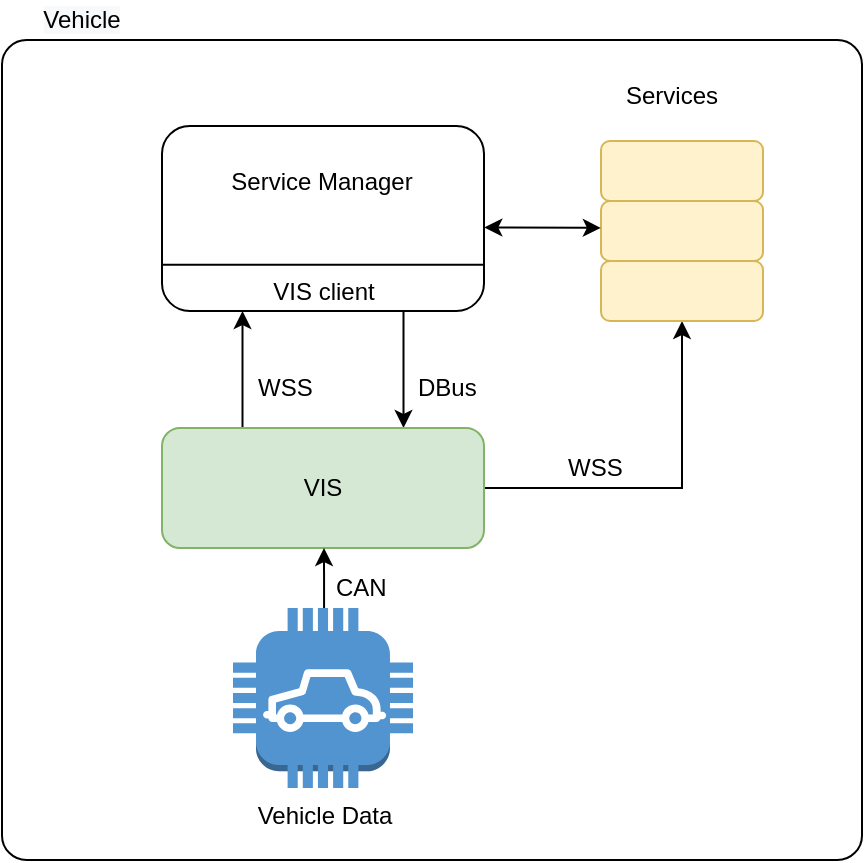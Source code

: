 <mxfile version="13.3.5" type="device"><diagram id="M9vXbk49UmKdV7gIQEl5" name="Page-1"><mxGraphModel dx="2250" dy="1395" grid="1" gridSize="10" guides="1" tooltips="1" connect="1" arrows="1" fold="1" page="1" pageScale="1" pageWidth="850" pageHeight="1100" math="0" shadow="0"><root><mxCell id="0"/><mxCell id="1" parent="0"/><mxCell id="pxMEpPoL4NTBAnXwh9qw-84" value="" style="rounded=1;whiteSpace=wrap;html=1;arcSize=3;fillColor=none;" vertex="1" parent="1"><mxGeometry x="240" y="380" width="430" height="410" as="geometry"/></mxCell><mxCell id="pxMEpPoL4NTBAnXwh9qw-85" style="edgeStyle=orthogonalEdgeStyle;rounded=0;orthogonalLoop=1;jettySize=auto;html=1;exitX=0.75;exitY=1;exitDx=0;exitDy=0;entryX=0.75;entryY=0;entryDx=0;entryDy=0;strokeWidth=1;" edge="1" parent="1" source="pxMEpPoL4NTBAnXwh9qw-86" target="pxMEpPoL4NTBAnXwh9qw-89"><mxGeometry relative="1" as="geometry"><mxPoint x="440.75" y="554" as="sourcePoint"/></mxGeometry></mxCell><mxCell id="pxMEpPoL4NTBAnXwh9qw-86" value="" style="rounded=1;whiteSpace=wrap;html=1;" vertex="1" parent="1"><mxGeometry x="320" y="423" width="161" height="92.5" as="geometry"/></mxCell><mxCell id="pxMEpPoL4NTBAnXwh9qw-87" style="edgeStyle=orthogonalEdgeStyle;rounded=0;orthogonalLoop=1;jettySize=auto;html=1;exitX=1;exitY=0.5;exitDx=0;exitDy=0;entryX=0.5;entryY=1;entryDx=0;entryDy=0;strokeWidth=1;" edge="1" parent="1" source="pxMEpPoL4NTBAnXwh9qw-89" target="pxMEpPoL4NTBAnXwh9qw-95"><mxGeometry relative="1" as="geometry"/></mxCell><mxCell id="pxMEpPoL4NTBAnXwh9qw-88" style="edgeStyle=orthogonalEdgeStyle;rounded=0;orthogonalLoop=1;jettySize=auto;html=1;exitX=0.25;exitY=0;exitDx=0;exitDy=0;entryX=0.25;entryY=1;entryDx=0;entryDy=0;strokeWidth=1;" edge="1" parent="1" source="pxMEpPoL4NTBAnXwh9qw-89" target="pxMEpPoL4NTBAnXwh9qw-86"><mxGeometry relative="1" as="geometry"><mxPoint x="360.25" y="554" as="targetPoint"/></mxGeometry></mxCell><mxCell id="pxMEpPoL4NTBAnXwh9qw-89" value="VIS" style="rounded=1;whiteSpace=wrap;html=1;fillColor=#d5e8d4;strokeColor=#82b366;" vertex="1" parent="1"><mxGeometry x="320" y="574" width="161" height="60" as="geometry"/></mxCell><mxCell id="pxMEpPoL4NTBAnXwh9qw-90" style="edgeStyle=orthogonalEdgeStyle;rounded=0;orthogonalLoop=1;jettySize=auto;html=1;exitX=0.506;exitY=0;exitDx=0;exitDy=0;exitPerimeter=0;strokeWidth=1;" edge="1" parent="1" source="pxMEpPoL4NTBAnXwh9qw-91"><mxGeometry relative="1" as="geometry"><mxPoint x="401" y="634" as="targetPoint"/><Array as="points"/></mxGeometry></mxCell><mxCell id="pxMEpPoL4NTBAnXwh9qw-91" value="Vehicle Data" style="outlineConnect=0;dashed=0;verticalLabelPosition=bottom;verticalAlign=top;align=center;html=1;shape=mxgraph.aws3.car;fillColor=#5294CF;gradientColor=none;" vertex="1" parent="1"><mxGeometry x="355.5" y="664" width="90" height="90" as="geometry"/></mxCell><mxCell id="pxMEpPoL4NTBAnXwh9qw-92" value="CAN" style="text;html=1;resizable=0;points=[];autosize=1;align=left;verticalAlign=top;spacingTop=-4;" vertex="1" parent="1"><mxGeometry x="405" y="644" width="40" height="20" as="geometry"/></mxCell><mxCell id="pxMEpPoL4NTBAnXwh9qw-93" value="" style="rounded=1;whiteSpace=wrap;html=1;fillColor=#fff2cc;strokeColor=#d6b656;" vertex="1" parent="1"><mxGeometry x="539.5" y="430.5" width="81" height="30" as="geometry"/></mxCell><mxCell id="pxMEpPoL4NTBAnXwh9qw-94" value="" style="rounded=1;whiteSpace=wrap;html=1;fillColor=#fff2cc;strokeColor=#d6b656;" vertex="1" parent="1"><mxGeometry x="539.5" y="460.5" width="81" height="30" as="geometry"/></mxCell><mxCell id="pxMEpPoL4NTBAnXwh9qw-95" value="" style="rounded=1;whiteSpace=wrap;html=1;fillColor=#fff2cc;strokeColor=#d6b656;" vertex="1" parent="1"><mxGeometry x="539.5" y="490.5" width="81" height="30" as="geometry"/></mxCell><mxCell id="pxMEpPoL4NTBAnXwh9qw-96" value="Services" style="text;html=1;resizable=0;points=[];autosize=1;align=left;verticalAlign=top;spacingTop=-4;" vertex="1" parent="1"><mxGeometry x="550" y="398" width="60" height="20" as="geometry"/></mxCell><mxCell id="pxMEpPoL4NTBAnXwh9qw-97" value="WSS" style="text;html=1;resizable=0;points=[];autosize=1;align=left;verticalAlign=top;spacingTop=-4;" vertex="1" parent="1"><mxGeometry x="365.5" y="544" width="40" height="20" as="geometry"/></mxCell><mxCell id="pxMEpPoL4NTBAnXwh9qw-98" value="DBus" style="text;html=1;resizable=0;points=[];autosize=1;align=left;verticalAlign=top;spacingTop=-4;" vertex="1" parent="1"><mxGeometry x="445.5" y="544" width="40" height="20" as="geometry"/></mxCell><mxCell id="pxMEpPoL4NTBAnXwh9qw-99" value="WSS" style="text;html=1;resizable=0;points=[];autosize=1;align=left;verticalAlign=top;spacingTop=-4;" vertex="1" parent="1"><mxGeometry x="520.5" y="584" width="40" height="20" as="geometry"/></mxCell><mxCell id="pxMEpPoL4NTBAnXwh9qw-100" value="" style="endArrow=none;html=1;exitX=0;exitY=0.75;exitDx=0;exitDy=0;entryX=1;entryY=0.75;entryDx=0;entryDy=0;" edge="1" parent="1" source="pxMEpPoL4NTBAnXwh9qw-86" target="pxMEpPoL4NTBAnXwh9qw-86"><mxGeometry width="50" height="50" relative="1" as="geometry"><mxPoint x="310" y="530" as="sourcePoint"/><mxPoint x="360" y="480" as="targetPoint"/></mxGeometry></mxCell><mxCell id="pxMEpPoL4NTBAnXwh9qw-101" value="VIS client" style="text;html=1;strokeColor=none;fillColor=none;align=center;verticalAlign=middle;whiteSpace=wrap;rounded=0;" vertex="1" parent="1"><mxGeometry x="357.75" y="495.5" width="85.5" height="20" as="geometry"/></mxCell><mxCell id="pxMEpPoL4NTBAnXwh9qw-102" value="Service Manager" style="text;html=1;strokeColor=none;fillColor=none;align=center;verticalAlign=middle;whiteSpace=wrap;rounded=0;" vertex="1" parent="1"><mxGeometry x="349.38" y="440.5" width="102.25" height="20" as="geometry"/></mxCell><mxCell id="pxMEpPoL4NTBAnXwh9qw-103" value="" style="endArrow=classic;startArrow=classic;html=1;exitX=1.001;exitY=0.548;exitDx=0;exitDy=0;exitPerimeter=0;entryX=-0.001;entryY=0.448;entryDx=0;entryDy=0;entryPerimeter=0;" edge="1" parent="1" source="pxMEpPoL4NTBAnXwh9qw-86" target="pxMEpPoL4NTBAnXwh9qw-94"><mxGeometry width="50" height="50" relative="1" as="geometry"><mxPoint x="480" y="500" as="sourcePoint"/><mxPoint x="530" y="450" as="targetPoint"/></mxGeometry></mxCell><mxCell id="pxMEpPoL4NTBAnXwh9qw-104" value="&lt;meta charset=&quot;utf-8&quot;&gt;&lt;span style=&quot;color: rgb(0, 0, 0); font-family: helvetica; font-size: 12px; font-style: normal; font-weight: 400; letter-spacing: normal; text-align: left; text-indent: 0px; text-transform: none; word-spacing: 0px; background-color: rgb(248, 249, 250); display: inline; float: none;&quot;&gt;Vehicle&lt;/span&gt;" style="text;html=1;strokeColor=none;fillColor=none;align=center;verticalAlign=middle;whiteSpace=wrap;rounded=0;" vertex="1" parent="1"><mxGeometry x="260" y="360" width="40" height="20" as="geometry"/></mxCell></root></mxGraphModel></diagram></mxfile>